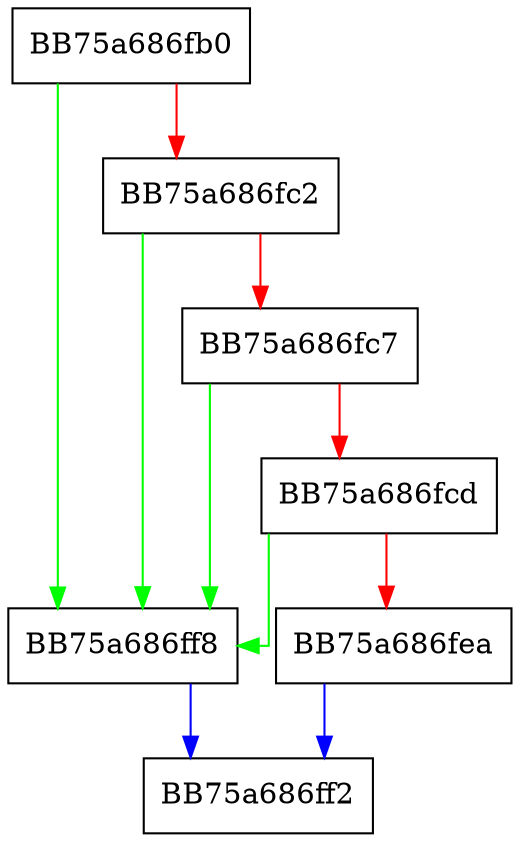 digraph Read {
  node [shape="box"];
  graph [splines=ortho];
  BB75a686fb0 -> BB75a686ff8 [color="green"];
  BB75a686fb0 -> BB75a686fc2 [color="red"];
  BB75a686fc2 -> BB75a686ff8 [color="green"];
  BB75a686fc2 -> BB75a686fc7 [color="red"];
  BB75a686fc7 -> BB75a686ff8 [color="green"];
  BB75a686fc7 -> BB75a686fcd [color="red"];
  BB75a686fcd -> BB75a686ff8 [color="green"];
  BB75a686fcd -> BB75a686fea [color="red"];
  BB75a686fea -> BB75a686ff2 [color="blue"];
  BB75a686ff8 -> BB75a686ff2 [color="blue"];
}